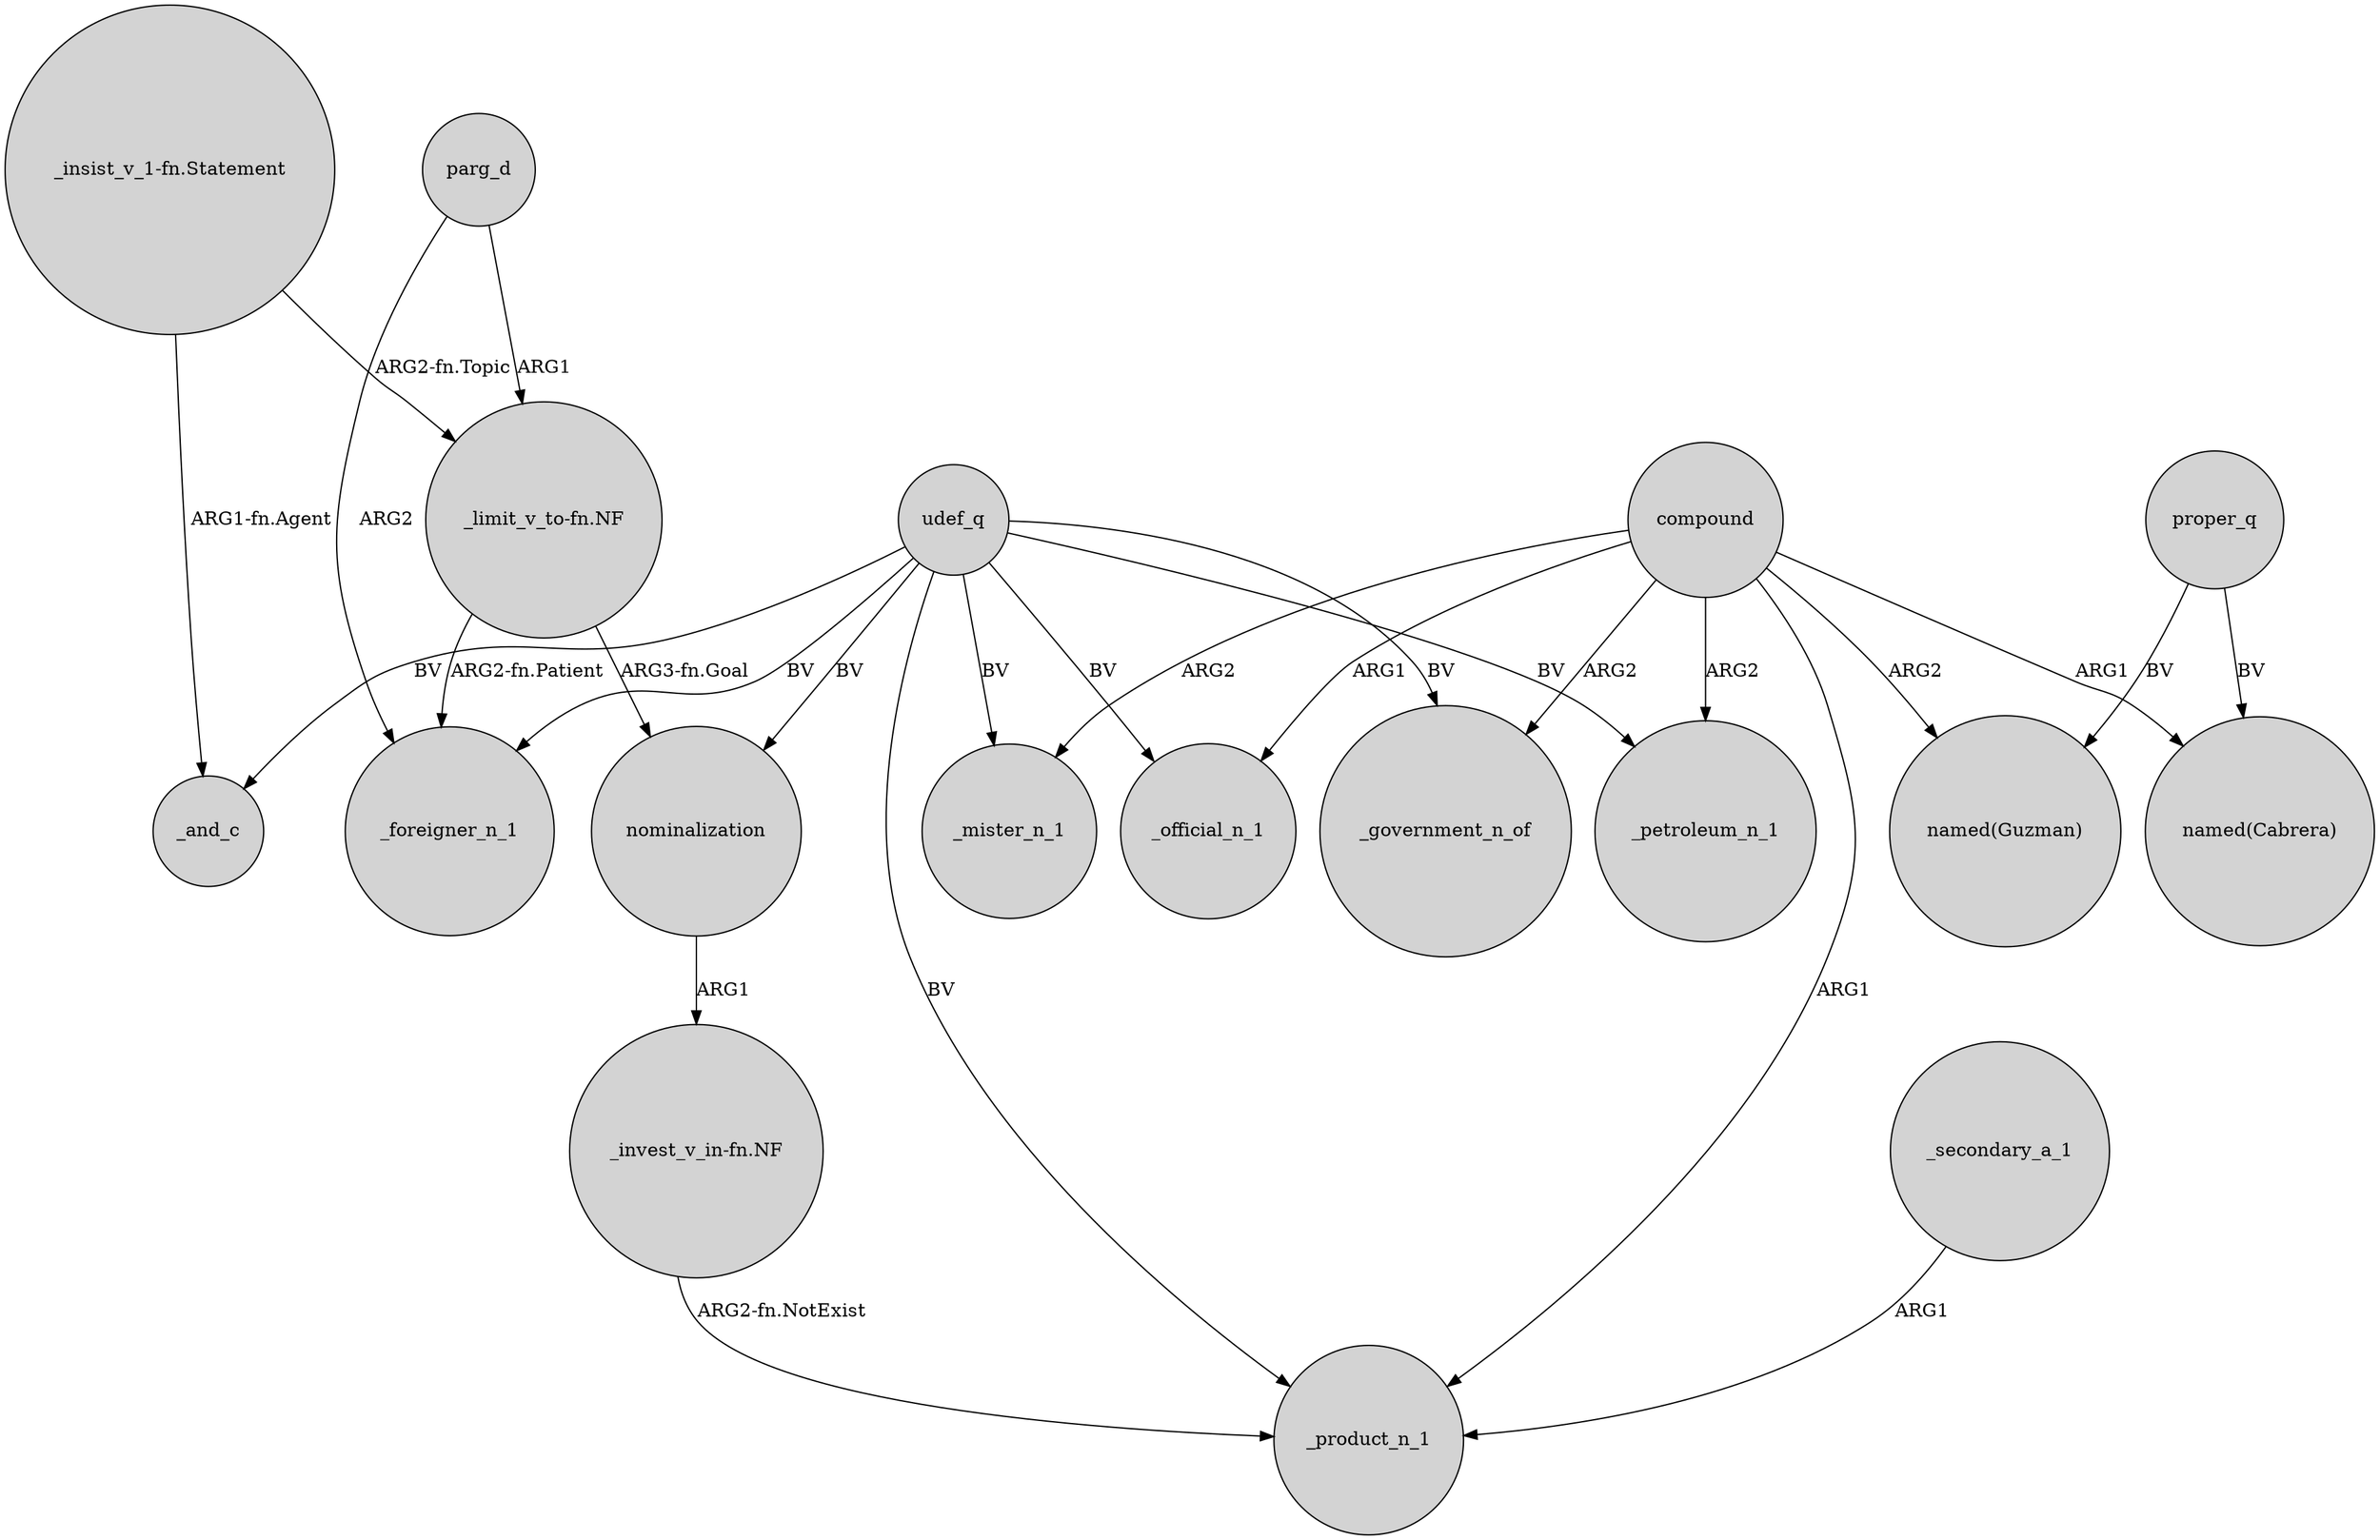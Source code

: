 digraph {
	node [shape=circle style=filled]
	compound -> _petroleum_n_1 [label=ARG2]
	"_limit_v_to-fn.NF" -> nominalization [label="ARG3-fn.Goal"]
	compound -> _product_n_1 [label=ARG1]
	udef_q -> _petroleum_n_1 [label=BV]
	proper_q -> "named(Guzman)" [label=BV]
	compound -> _government_n_of [label=ARG2]
	udef_q -> _government_n_of [label=BV]
	"_insist_v_1-fn.Statement" -> _and_c [label="ARG1-fn.Agent"]
	compound -> _mister_n_1 [label=ARG2]
	udef_q -> _mister_n_1 [label=BV]
	parg_d -> "_limit_v_to-fn.NF" [label=ARG1]
	nominalization -> "_invest_v_in-fn.NF" [label=ARG1]
	parg_d -> _foreigner_n_1 [label=ARG2]
	compound -> "named(Guzman)" [label=ARG2]
	udef_q -> _official_n_1 [label=BV]
	"_insist_v_1-fn.Statement" -> "_limit_v_to-fn.NF" [label="ARG2-fn.Topic"]
	_secondary_a_1 -> _product_n_1 [label=ARG1]
	compound -> "named(Cabrera)" [label=ARG1]
	udef_q -> _foreigner_n_1 [label=BV]
	udef_q -> nominalization [label=BV]
	compound -> _official_n_1 [label=ARG1]
	udef_q -> _product_n_1 [label=BV]
	"_limit_v_to-fn.NF" -> _foreigner_n_1 [label="ARG2-fn.Patient"]
	"_invest_v_in-fn.NF" -> _product_n_1 [label="ARG2-fn.NotExist"]
	udef_q -> _and_c [label=BV]
	proper_q -> "named(Cabrera)" [label=BV]
}

